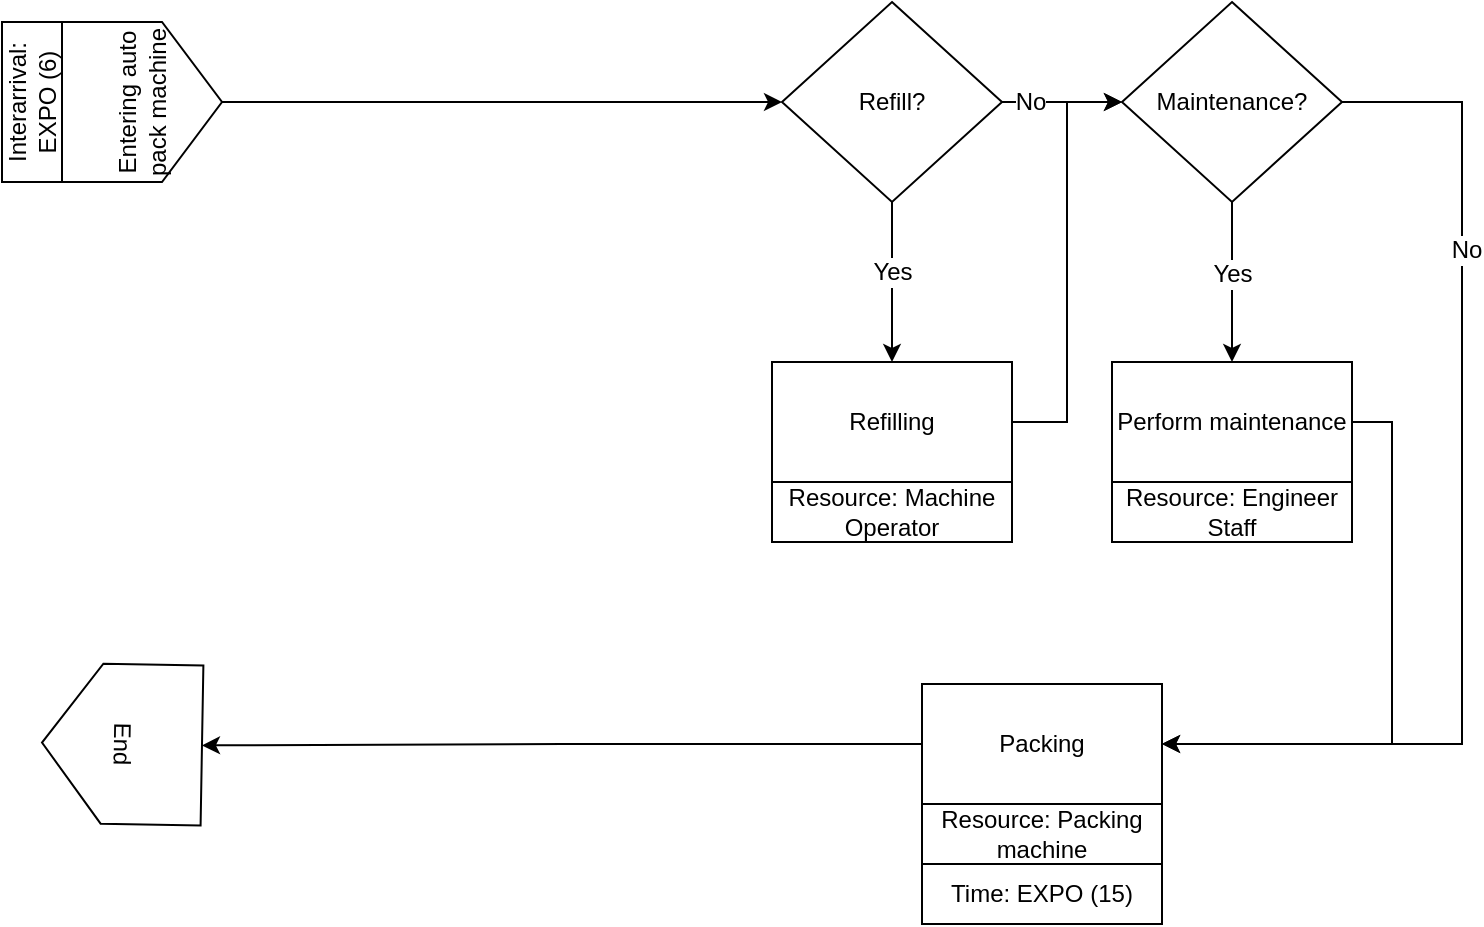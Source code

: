 <mxfile version="10.7.4" type="github"><diagram id="MQRJOGoQG2OJpwe8xgmZ" name="Page-1"><mxGraphModel dx="998" dy="553" grid="1" gridSize="10" guides="1" tooltips="1" connect="1" arrows="1" fold="1" page="1" pageScale="1" pageWidth="850" pageHeight="1100" math="0" shadow="0"><root><mxCell id="0"/><mxCell id="1" parent="0"/><mxCell id="hUiGlmnoALGMQ3ZnCCEV-3" style="edgeStyle=orthogonalEdgeStyle;rounded=0;orthogonalLoop=1;jettySize=auto;html=1;exitX=0.5;exitY=1;exitDx=0;exitDy=0;" parent="1" source="hUiGlmnoALGMQ3ZnCCEV-1" target="hUiGlmnoALGMQ3ZnCCEV-12" edge="1"><mxGeometry relative="1" as="geometry"><mxPoint x="310" y="240" as="targetPoint"/></mxGeometry></mxCell><mxCell id="hUiGlmnoALGMQ3ZnCCEV-1" value="Entering auto pack machine" style="shape=offPageConnector;whiteSpace=wrap;html=1;rotation=-90;" parent="1" vertex="1"><mxGeometry x="130" y="200" width="80" height="80" as="geometry"/></mxCell><mxCell id="hUiGlmnoALGMQ3ZnCCEV-15" style="edgeStyle=orthogonalEdgeStyle;rounded=0;orthogonalLoop=1;jettySize=auto;html=1;exitX=1;exitY=0.5;exitDx=0;exitDy=0;entryX=0;entryY=0.5;entryDx=0;entryDy=0;" parent="1" source="hUiGlmnoALGMQ3ZnCCEV-12" target="hUiGlmnoALGMQ3ZnCCEV-13" edge="1"><mxGeometry relative="1" as="geometry"/></mxCell><mxCell id="hUiGlmnoALGMQ3ZnCCEV-27" value="No" style="text;html=1;resizable=0;points=[];align=center;verticalAlign=middle;labelBackgroundColor=#ffffff;" parent="hUiGlmnoALGMQ3ZnCCEV-15" vertex="1" connectable="0"><mxGeometry x="-0.533" relative="1" as="geometry"><mxPoint as="offset"/></mxGeometry></mxCell><mxCell id="hUiGlmnoALGMQ3ZnCCEV-17" style="edgeStyle=orthogonalEdgeStyle;rounded=0;orthogonalLoop=1;jettySize=auto;html=1;exitX=0.5;exitY=1;exitDx=0;exitDy=0;entryX=0.5;entryY=0;entryDx=0;entryDy=0;" parent="1" source="hUiGlmnoALGMQ3ZnCCEV-12" target="hUiGlmnoALGMQ3ZnCCEV-16" edge="1"><mxGeometry relative="1" as="geometry"/></mxCell><mxCell id="hUiGlmnoALGMQ3ZnCCEV-26" value="Yes" style="text;html=1;resizable=0;points=[];align=center;verticalAlign=middle;labelBackgroundColor=#ffffff;" parent="hUiGlmnoALGMQ3ZnCCEV-17" vertex="1" connectable="0"><mxGeometry x="-0.125" relative="1" as="geometry"><mxPoint as="offset"/></mxGeometry></mxCell><mxCell id="hUiGlmnoALGMQ3ZnCCEV-12" value="Refill?" style="rhombus;whiteSpace=wrap;html=1;" parent="1" vertex="1"><mxGeometry x="490" y="190" width="110" height="100" as="geometry"/></mxCell><mxCell id="hUiGlmnoALGMQ3ZnCCEV-29" style="edgeStyle=orthogonalEdgeStyle;rounded=0;orthogonalLoop=1;jettySize=auto;html=1;exitX=0.5;exitY=1;exitDx=0;exitDy=0;" parent="1" source="hUiGlmnoALGMQ3ZnCCEV-13" target="hUiGlmnoALGMQ3ZnCCEV-28" edge="1"><mxGeometry relative="1" as="geometry"/></mxCell><mxCell id="hUiGlmnoALGMQ3ZnCCEV-30" value="Yes" style="text;html=1;resizable=0;points=[];align=center;verticalAlign=middle;labelBackgroundColor=#ffffff;" parent="hUiGlmnoALGMQ3ZnCCEV-29" vertex="1" connectable="0"><mxGeometry x="-0.1" relative="1" as="geometry"><mxPoint as="offset"/></mxGeometry></mxCell><mxCell id="hUiGlmnoALGMQ3ZnCCEV-33" style="edgeStyle=orthogonalEdgeStyle;rounded=0;orthogonalLoop=1;jettySize=auto;html=1;exitX=1;exitY=0.5;exitDx=0;exitDy=0;entryX=1;entryY=0.5;entryDx=0;entryDy=0;" parent="1" source="hUiGlmnoALGMQ3ZnCCEV-13" target="hUiGlmnoALGMQ3ZnCCEV-31" edge="1"><mxGeometry relative="1" as="geometry"><Array as="points"><mxPoint x="830" y="240"/><mxPoint x="830" y="561"/></Array></mxGeometry></mxCell><mxCell id="hUiGlmnoALGMQ3ZnCCEV-34" value="No" style="text;html=1;resizable=0;points=[];align=center;verticalAlign=middle;labelBackgroundColor=#ffffff;" parent="hUiGlmnoALGMQ3ZnCCEV-33" vertex="1" connectable="0"><mxGeometry x="-0.495" y="2" relative="1" as="geometry"><mxPoint as="offset"/></mxGeometry></mxCell><mxCell id="hUiGlmnoALGMQ3ZnCCEV-13" value="Maintenance?" style="rhombus;whiteSpace=wrap;html=1;" parent="1" vertex="1"><mxGeometry x="660" y="190" width="110" height="100" as="geometry"/></mxCell><mxCell id="hUiGlmnoALGMQ3ZnCCEV-25" style="edgeStyle=orthogonalEdgeStyle;rounded=0;orthogonalLoop=1;jettySize=auto;html=1;exitX=1;exitY=0.5;exitDx=0;exitDy=0;entryX=0;entryY=0.5;entryDx=0;entryDy=0;" parent="1" source="hUiGlmnoALGMQ3ZnCCEV-16" target="hUiGlmnoALGMQ3ZnCCEV-13" edge="1"><mxGeometry relative="1" as="geometry"/></mxCell><mxCell id="hUiGlmnoALGMQ3ZnCCEV-16" value="Refilling" style="rounded=0;whiteSpace=wrap;html=1;" parent="1" vertex="1"><mxGeometry x="485" y="370" width="120" height="60" as="geometry"/></mxCell><mxCell id="hUiGlmnoALGMQ3ZnCCEV-21" value="End" style="shape=offPageConnector;whiteSpace=wrap;html=1;rotation=91;" parent="1" vertex="1"><mxGeometry x="120" y="521" width="80" height="80" as="geometry"/></mxCell><mxCell id="hUiGlmnoALGMQ3ZnCCEV-32" style="edgeStyle=orthogonalEdgeStyle;rounded=0;orthogonalLoop=1;jettySize=auto;html=1;exitX=1;exitY=0.5;exitDx=0;exitDy=0;entryX=1;entryY=0.5;entryDx=0;entryDy=0;" parent="1" source="hUiGlmnoALGMQ3ZnCCEV-28" target="hUiGlmnoALGMQ3ZnCCEV-31" edge="1"><mxGeometry relative="1" as="geometry"/></mxCell><mxCell id="hUiGlmnoALGMQ3ZnCCEV-28" value="Perform maintenance" style="rounded=0;whiteSpace=wrap;html=1;" parent="1" vertex="1"><mxGeometry x="655" y="370" width="120" height="60" as="geometry"/></mxCell><mxCell id="uHDii6uIraBSgRNDVNB7-4" style="edgeStyle=orthogonalEdgeStyle;rounded=0;orthogonalLoop=1;jettySize=auto;html=1;exitX=0;exitY=0.5;exitDx=0;exitDy=0;entryX=0.5;entryY=0;entryDx=0;entryDy=0;" parent="1" source="hUiGlmnoALGMQ3ZnCCEV-31" target="hUiGlmnoALGMQ3ZnCCEV-21" edge="1"><mxGeometry relative="1" as="geometry"><mxPoint x="445" y="561" as="targetPoint"/></mxGeometry></mxCell><mxCell id="hUiGlmnoALGMQ3ZnCCEV-31" value="Packing" style="rounded=0;whiteSpace=wrap;html=1;" parent="1" vertex="1"><mxGeometry x="560" y="531" width="120" height="60" as="geometry"/></mxCell><mxCell id="jTLu85VrvPqpo23S7bcT-3" value="Resource: Machine Operator" style="rounded=0;whiteSpace=wrap;html=1;" parent="1" vertex="1"><mxGeometry x="485" y="430" width="120" height="30" as="geometry"/></mxCell><mxCell id="jTLu85VrvPqpo23S7bcT-4" value="Resource: Engineer Staff" style="rounded=0;whiteSpace=wrap;html=1;" parent="1" vertex="1"><mxGeometry x="655" y="430" width="120" height="30" as="geometry"/></mxCell><mxCell id="jTLu85VrvPqpo23S7bcT-5" value="Resource: Packing machine" style="rounded=0;whiteSpace=wrap;html=1;" parent="1" vertex="1"><mxGeometry x="560" y="591" width="120" height="30" as="geometry"/></mxCell><mxCell id="jTLu85VrvPqpo23S7bcT-6" value="Time: EXPO (15)" style="rounded=0;whiteSpace=wrap;html=1;" parent="1" vertex="1"><mxGeometry x="560" y="621" width="120" height="30" as="geometry"/></mxCell><mxCell id="uHDii6uIraBSgRNDVNB7-1" value="Interarrival: EXPO (6)" style="rounded=0;whiteSpace=wrap;html=1;rotation=-90;" parent="1" vertex="1"><mxGeometry x="75" y="225" width="80" height="30" as="geometry"/></mxCell></root></mxGraphModel></diagram></mxfile>